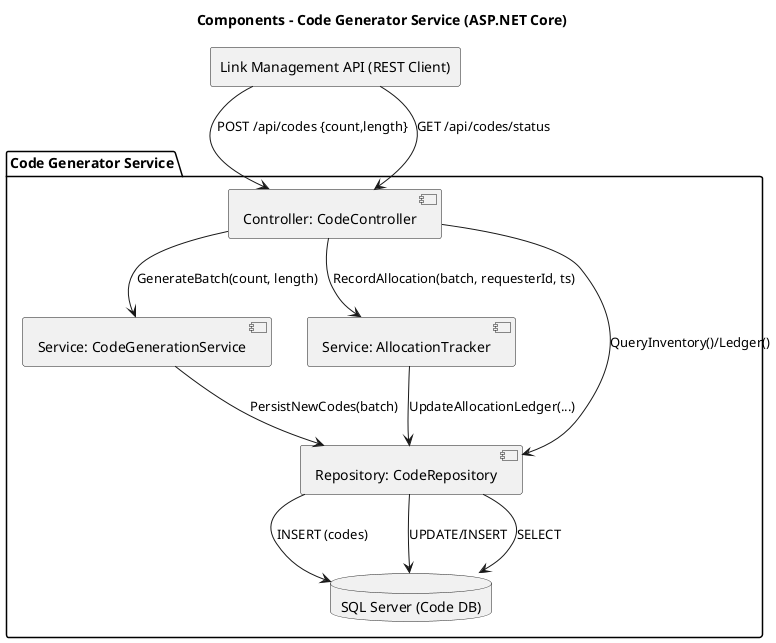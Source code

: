 @startuml
title Components - Code Generator Service (ASP.NET Core)

package "Code Generator Service" {
  [Controller: CodeController] as CodeCtrl
  [Service: CodeGenerationService] as CodeGen
  [Service: AllocationTracker] as Tracker
  [Repository: CodeRepository] as CodeRepo

  database "SQL Server (Code DB)" as CodeDB
}

rectangle "Link Management API (REST Client)" as LinkAPI

' تولید batch کد
LinkAPI --> CodeCtrl : POST /api/codes {count,length}
CodeCtrl --> CodeGen : GenerateBatch(count, length)
CodeGen --> CodeRepo : PersistNewCodes(batch)
CodeRepo --> CodeDB : INSERT (codes)

' تحویل و ثبت دفتر تخصیص
CodeCtrl --> Tracker : RecordAllocation(batch, requesterId, ts)
Tracker --> CodeRepo : UpdateAllocationLedger(...)
CodeRepo --> CodeDB : UPDATE/INSERT

' بازیابی/وضعیت (اختیاری)
LinkAPI --> CodeCtrl : GET /api/codes/status
CodeCtrl --> CodeRepo : QueryInventory()/Ledger()
CodeRepo --> CodeDB : SELECT

@enduml

